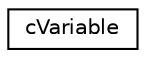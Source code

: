 digraph G
{
  edge [fontname="Helvetica",fontsize="10",labelfontname="Helvetica",labelfontsize="10"];
  node [fontname="Helvetica",fontsize="10",shape=record];
  rankdir="LR";
  Node1 [label="cVariable",height=0.2,width=0.4,color="black", fillcolor="white", style="filled",URL="$classcVariable.html"];
}
